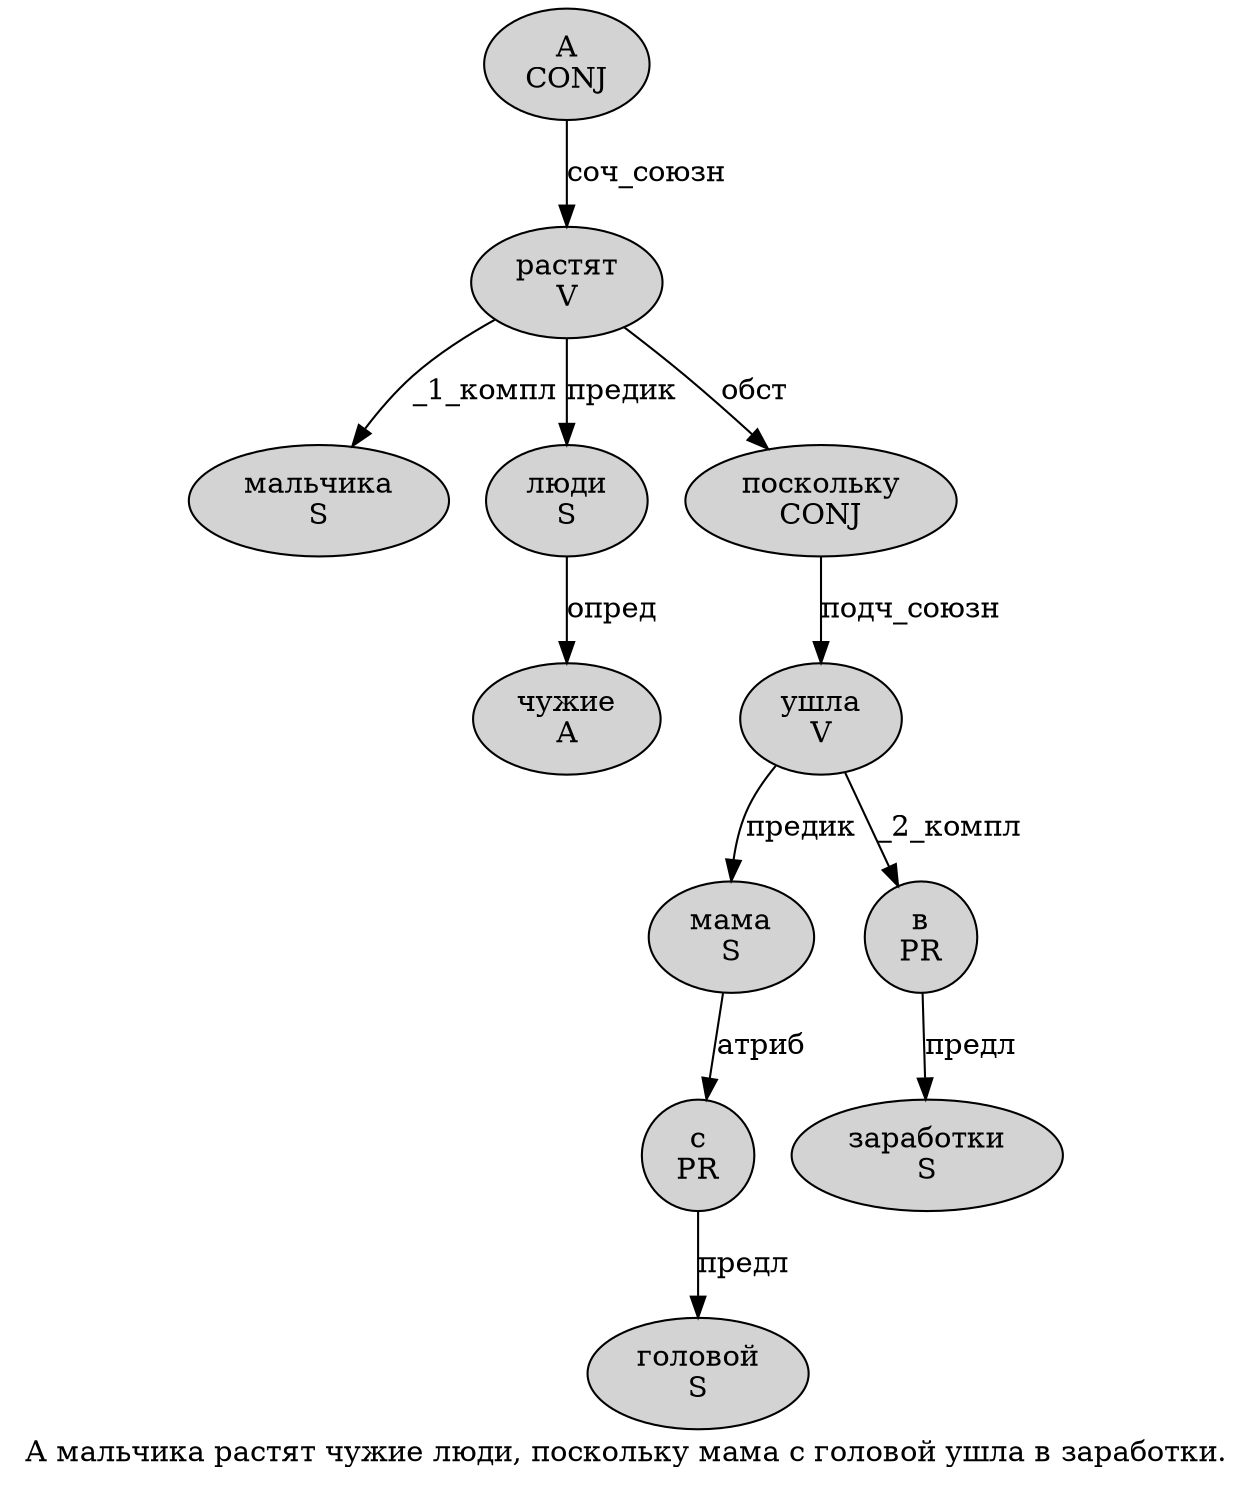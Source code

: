 digraph SENTENCE_449 {
	graph [label="А мальчика растят чужие люди, поскольку мама с головой ушла в заработки."]
	node [style=filled]
		0 [label="А
CONJ" color="" fillcolor=lightgray penwidth=1 shape=ellipse]
		1 [label="мальчика
S" color="" fillcolor=lightgray penwidth=1 shape=ellipse]
		2 [label="растят
V" color="" fillcolor=lightgray penwidth=1 shape=ellipse]
		3 [label="чужие
A" color="" fillcolor=lightgray penwidth=1 shape=ellipse]
		4 [label="люди
S" color="" fillcolor=lightgray penwidth=1 shape=ellipse]
		6 [label="поскольку
CONJ" color="" fillcolor=lightgray penwidth=1 shape=ellipse]
		7 [label="мама
S" color="" fillcolor=lightgray penwidth=1 shape=ellipse]
		8 [label="с
PR" color="" fillcolor=lightgray penwidth=1 shape=ellipse]
		9 [label="головой
S" color="" fillcolor=lightgray penwidth=1 shape=ellipse]
		10 [label="ушла
V" color="" fillcolor=lightgray penwidth=1 shape=ellipse]
		11 [label="в
PR" color="" fillcolor=lightgray penwidth=1 shape=ellipse]
		12 [label="заработки
S" color="" fillcolor=lightgray penwidth=1 shape=ellipse]
			7 -> 8 [label="атриб"]
			11 -> 12 [label="предл"]
			8 -> 9 [label="предл"]
			0 -> 2 [label="соч_союзн"]
			2 -> 1 [label="_1_компл"]
			2 -> 4 [label="предик"]
			2 -> 6 [label="обст"]
			10 -> 7 [label="предик"]
			10 -> 11 [label="_2_компл"]
			6 -> 10 [label="подч_союзн"]
			4 -> 3 [label="опред"]
}